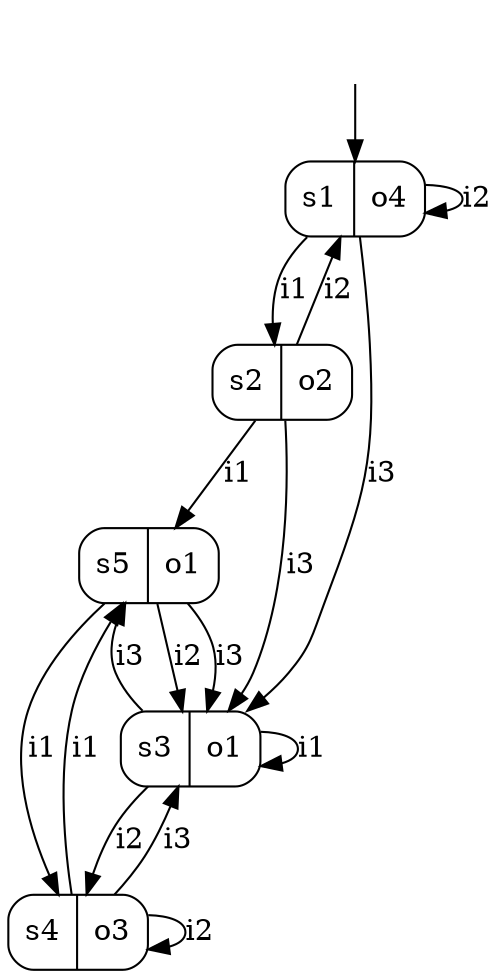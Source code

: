 digraph MooreMachine_5States_3Inputs_4Outputs_b53cc3b194d54311806193cc7a1aafc0 {
s1 [label="s1|o4", shape=record, style=rounded];
s2 [label="s2|o2", shape=record, style=rounded];
s3 [label="s3|o1", shape=record, style=rounded];
s4 [label="s4|o3", shape=record, style=rounded];
s5 [label="s5|o1", shape=record, style=rounded];
s1 -> s2 [label="i1"];
s1 -> s1 [label="i2"];
s1 -> s3 [label="i3"];
s2 -> s5 [label="i1"];
s2 -> s1 [label="i2"];
s2 -> s3 [label="i3"];
s3 -> s3 [label="i1"];
s3 -> s4 [label="i2"];
s3 -> s5 [label="i3"];
s4 -> s5 [label="i1"];
s4 -> s4 [label="i2"];
s4 -> s3 [label="i3"];
s5 -> s4 [label="i1"];
s5 -> s3 [label="i2"];
s5 -> s3 [label="i3"];
__start0 [shape=none, label=""];
__start0 -> s1 [label=""];
}
